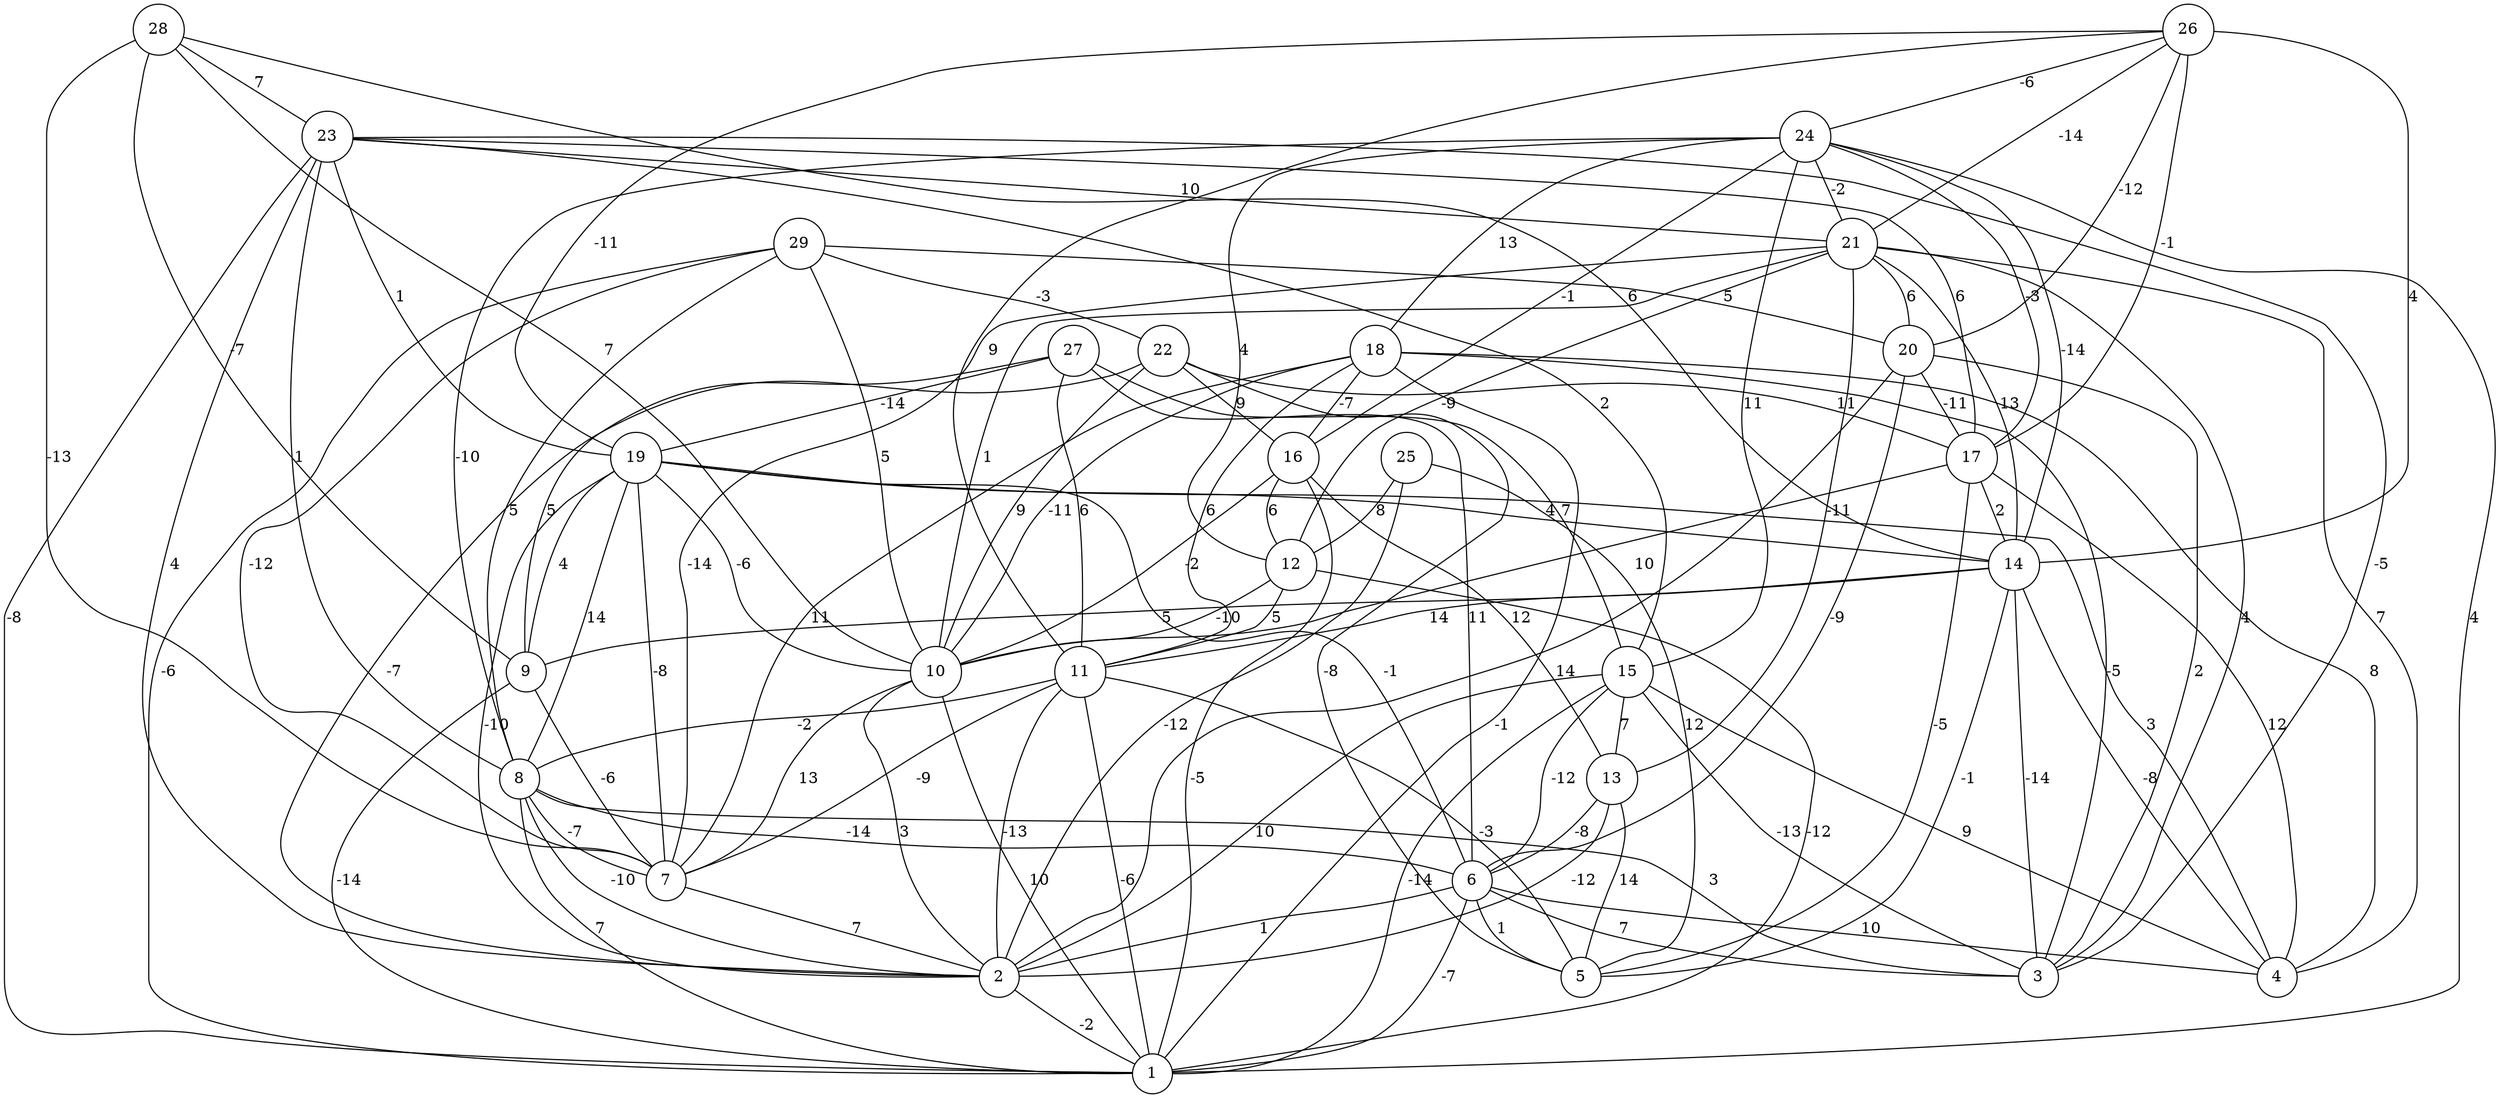 graph { 
	 fontname="Helvetica,Arial,sans-serif" 
	 node [shape = circle]; 
	 29 -- 1 [label = "-6"];
	 29 -- 7 [label = "-12"];
	 29 -- 8 [label = "5"];
	 29 -- 10 [label = "5"];
	 29 -- 20 [label = "5"];
	 29 -- 22 [label = "-3"];
	 28 -- 7 [label = "-13"];
	 28 -- 9 [label = "-7"];
	 28 -- 10 [label = "7"];
	 28 -- 14 [label = "6"];
	 28 -- 23 [label = "7"];
	 27 -- 6 [label = "11"];
	 27 -- 9 [label = "5"];
	 27 -- 11 [label = "6"];
	 27 -- 15 [label = "7"];
	 27 -- 19 [label = "-14"];
	 26 -- 11 [label = "9"];
	 26 -- 14 [label = "4"];
	 26 -- 17 [label = "-1"];
	 26 -- 19 [label = "-11"];
	 26 -- 20 [label = "-12"];
	 26 -- 21 [label = "-14"];
	 26 -- 24 [label = "-6"];
	 25 -- 2 [label = "-12"];
	 25 -- 5 [label = "12"];
	 25 -- 12 [label = "8"];
	 24 -- 1 [label = "4"];
	 24 -- 8 [label = "-10"];
	 24 -- 12 [label = "4"];
	 24 -- 14 [label = "-14"];
	 24 -- 15 [label = "11"];
	 24 -- 16 [label = "-1"];
	 24 -- 17 [label = "-3"];
	 24 -- 18 [label = "13"];
	 24 -- 21 [label = "-2"];
	 23 -- 1 [label = "-8"];
	 23 -- 2 [label = "4"];
	 23 -- 3 [label = "-5"];
	 23 -- 8 [label = "1"];
	 23 -- 15 [label = "2"];
	 23 -- 17 [label = "6"];
	 23 -- 19 [label = "1"];
	 23 -- 21 [label = "10"];
	 22 -- 2 [label = "-7"];
	 22 -- 5 [label = "-8"];
	 22 -- 10 [label = "9"];
	 22 -- 16 [label = "9"];
	 22 -- 17 [label = "11"];
	 21 -- 3 [label = "4"];
	 21 -- 4 [label = "7"];
	 21 -- 7 [label = "-14"];
	 21 -- 10 [label = "1"];
	 21 -- 12 [label = "-9"];
	 21 -- 13 [label = "-11"];
	 21 -- 14 [label = "13"];
	 21 -- 20 [label = "6"];
	 20 -- 2 [label = "14"];
	 20 -- 3 [label = "2"];
	 20 -- 6 [label = "-9"];
	 20 -- 17 [label = "-11"];
	 19 -- 2 [label = "-10"];
	 19 -- 4 [label = "3"];
	 19 -- 6 [label = "-1"];
	 19 -- 7 [label = "-8"];
	 19 -- 8 [label = "14"];
	 19 -- 9 [label = "4"];
	 19 -- 10 [label = "-6"];
	 19 -- 14 [label = "4"];
	 18 -- 1 [label = "-1"];
	 18 -- 3 [label = "-5"];
	 18 -- 4 [label = "8"];
	 18 -- 7 [label = "11"];
	 18 -- 10 [label = "-11"];
	 18 -- 11 [label = "6"];
	 18 -- 16 [label = "-7"];
	 17 -- 4 [label = "12"];
	 17 -- 5 [label = "-5"];
	 17 -- 10 [label = "10"];
	 17 -- 14 [label = "2"];
	 16 -- 1 [label = "-5"];
	 16 -- 10 [label = "-2"];
	 16 -- 12 [label = "6"];
	 16 -- 13 [label = "12"];
	 15 -- 1 [label = "-14"];
	 15 -- 2 [label = "10"];
	 15 -- 3 [label = "-13"];
	 15 -- 4 [label = "9"];
	 15 -- 6 [label = "-12"];
	 15 -- 13 [label = "7"];
	 14 -- 3 [label = "-14"];
	 14 -- 4 [label = "-8"];
	 14 -- 5 [label = "-1"];
	 14 -- 9 [label = "5"];
	 14 -- 11 [label = "14"];
	 13 -- 2 [label = "-12"];
	 13 -- 5 [label = "14"];
	 13 -- 6 [label = "-8"];
	 12 -- 1 [label = "-12"];
	 12 -- 10 [label = "-10"];
	 12 -- 11 [label = "5"];
	 11 -- 1 [label = "-6"];
	 11 -- 2 [label = "-13"];
	 11 -- 5 [label = "-3"];
	 11 -- 7 [label = "-9"];
	 11 -- 8 [label = "-2"];
	 10 -- 1 [label = "10"];
	 10 -- 2 [label = "3"];
	 10 -- 7 [label = "13"];
	 9 -- 1 [label = "-14"];
	 9 -- 7 [label = "-6"];
	 8 -- 1 [label = "7"];
	 8 -- 2 [label = "-10"];
	 8 -- 3 [label = "3"];
	 8 -- 6 [label = "-14"];
	 8 -- 7 [label = "-7"];
	 7 -- 2 [label = "7"];
	 6 -- 1 [label = "-7"];
	 6 -- 2 [label = "1"];
	 6 -- 3 [label = "7"];
	 6 -- 4 [label = "10"];
	 6 -- 5 [label = "1"];
	 2 -- 1 [label = "-2"];
	 1;
	 2;
	 3;
	 4;
	 5;
	 6;
	 7;
	 8;
	 9;
	 10;
	 11;
	 12;
	 13;
	 14;
	 15;
	 16;
	 17;
	 18;
	 19;
	 20;
	 21;
	 22;
	 23;
	 24;
	 25;
	 26;
	 27;
	 28;
	 29;
}
